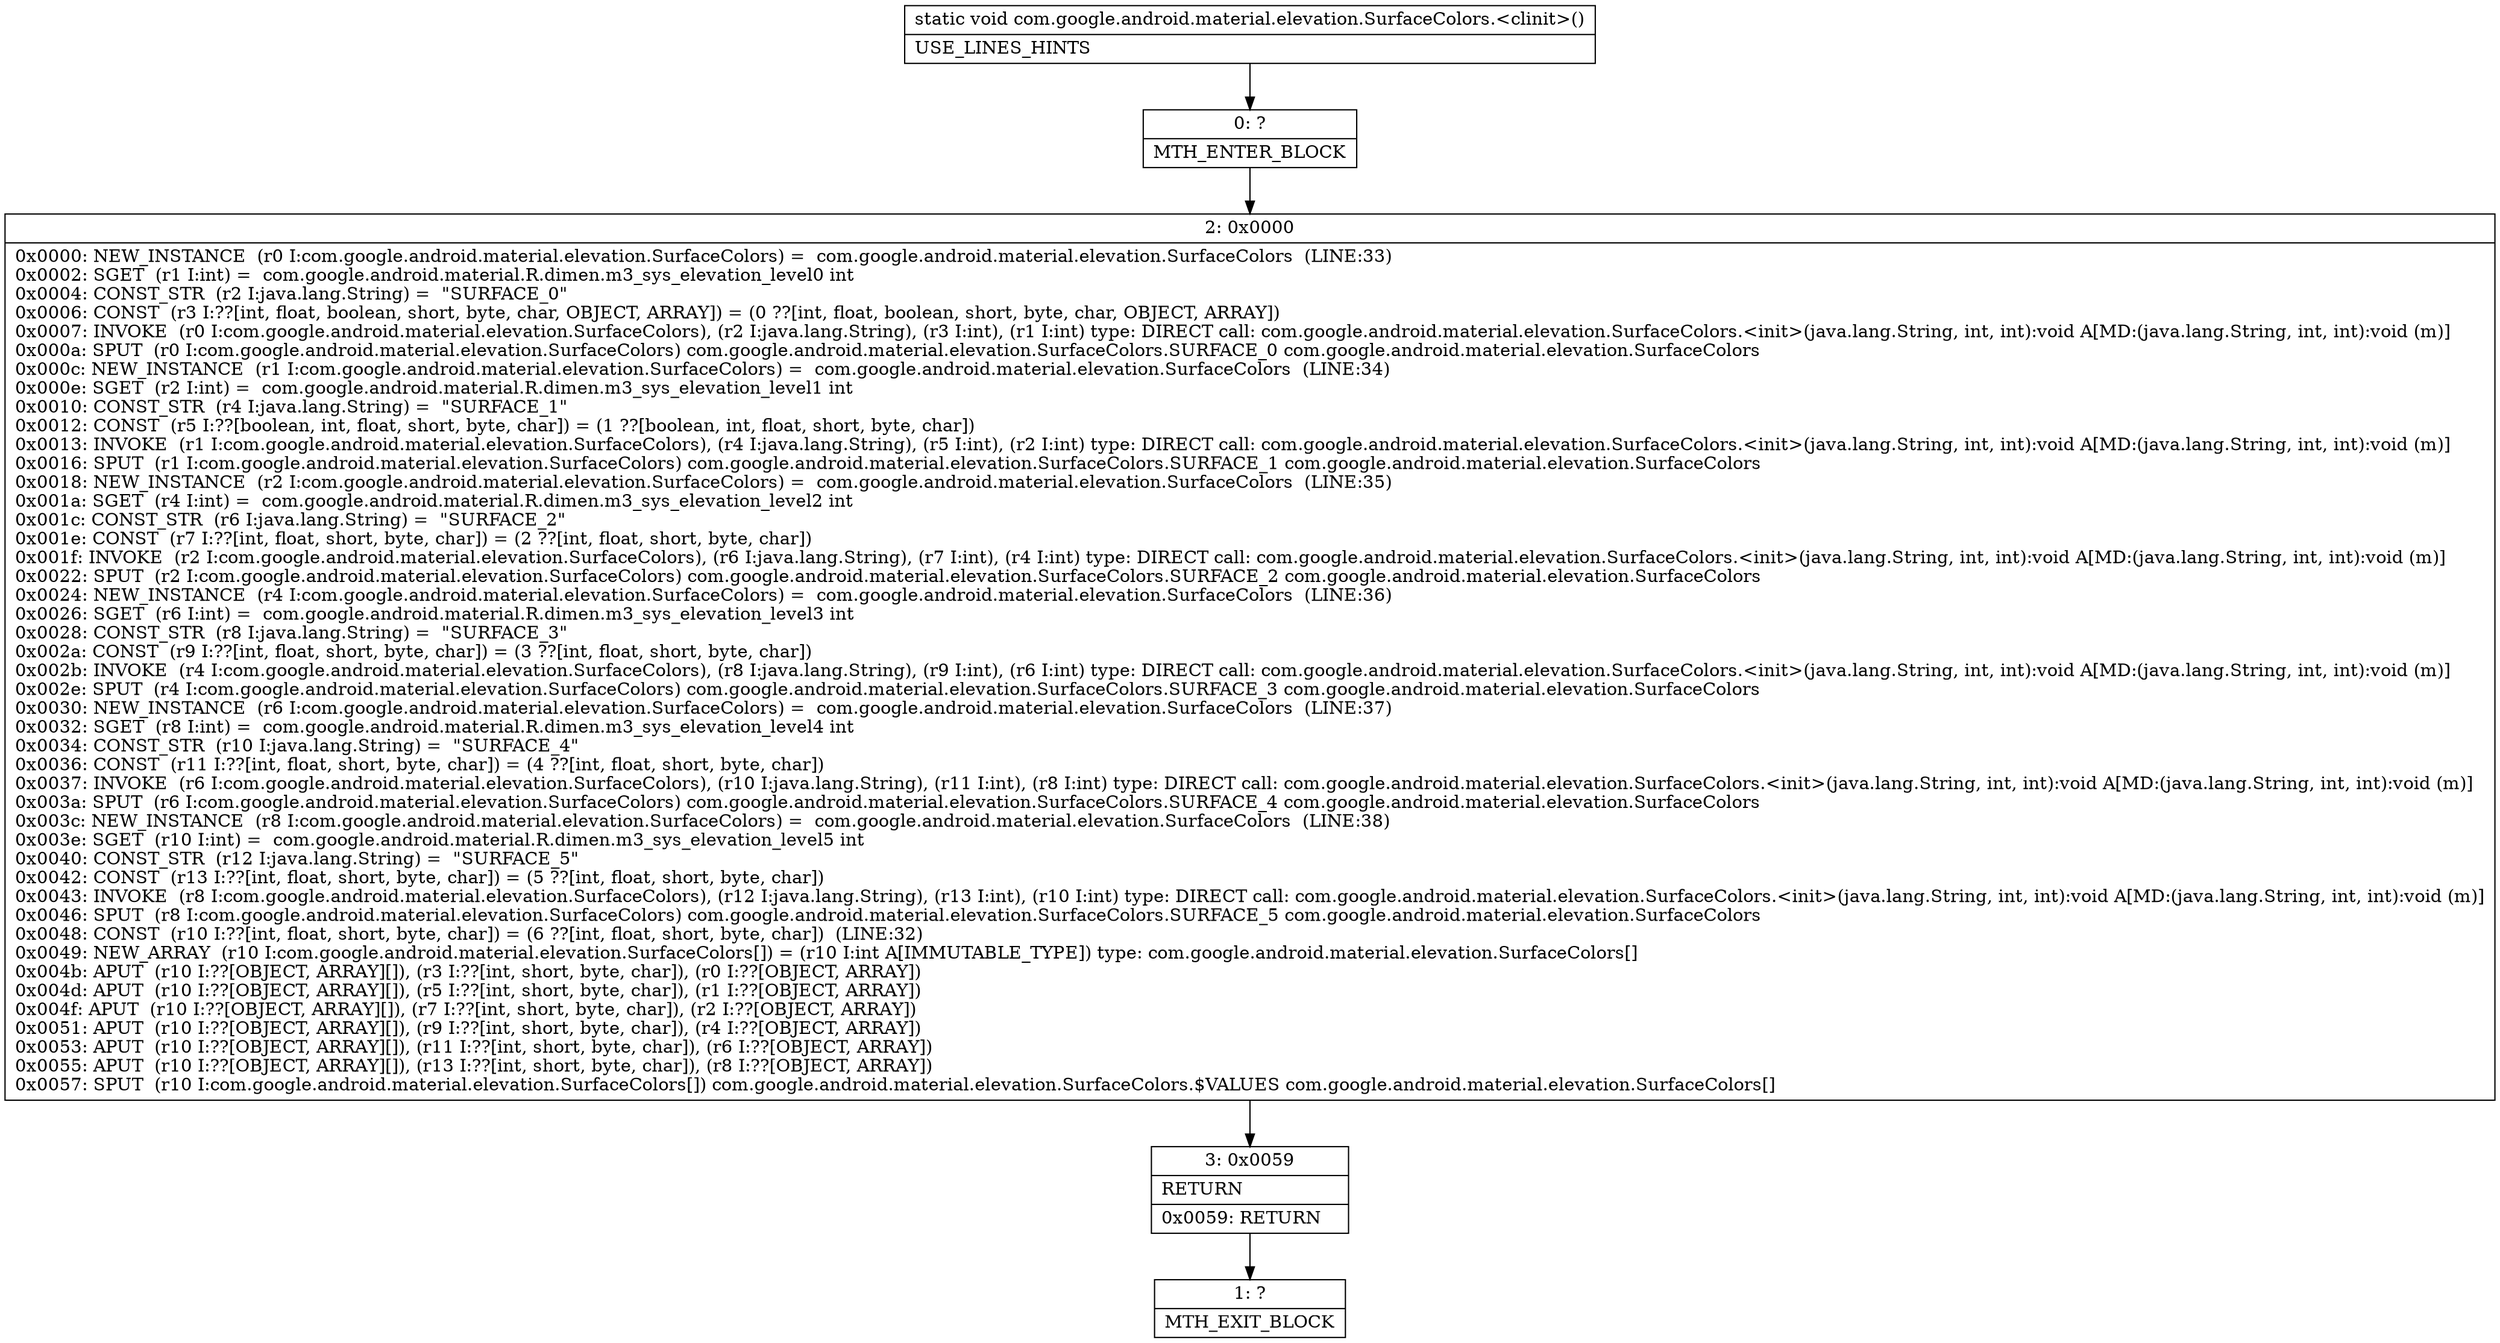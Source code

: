 digraph "CFG forcom.google.android.material.elevation.SurfaceColors.\<clinit\>()V" {
Node_0 [shape=record,label="{0\:\ ?|MTH_ENTER_BLOCK\l}"];
Node_2 [shape=record,label="{2\:\ 0x0000|0x0000: NEW_INSTANCE  (r0 I:com.google.android.material.elevation.SurfaceColors) =  com.google.android.material.elevation.SurfaceColors  (LINE:33)\l0x0002: SGET  (r1 I:int) =  com.google.android.material.R.dimen.m3_sys_elevation_level0 int \l0x0004: CONST_STR  (r2 I:java.lang.String) =  \"SURFACE_0\" \l0x0006: CONST  (r3 I:??[int, float, boolean, short, byte, char, OBJECT, ARRAY]) = (0 ??[int, float, boolean, short, byte, char, OBJECT, ARRAY]) \l0x0007: INVOKE  (r0 I:com.google.android.material.elevation.SurfaceColors), (r2 I:java.lang.String), (r3 I:int), (r1 I:int) type: DIRECT call: com.google.android.material.elevation.SurfaceColors.\<init\>(java.lang.String, int, int):void A[MD:(java.lang.String, int, int):void (m)]\l0x000a: SPUT  (r0 I:com.google.android.material.elevation.SurfaceColors) com.google.android.material.elevation.SurfaceColors.SURFACE_0 com.google.android.material.elevation.SurfaceColors \l0x000c: NEW_INSTANCE  (r1 I:com.google.android.material.elevation.SurfaceColors) =  com.google.android.material.elevation.SurfaceColors  (LINE:34)\l0x000e: SGET  (r2 I:int) =  com.google.android.material.R.dimen.m3_sys_elevation_level1 int \l0x0010: CONST_STR  (r4 I:java.lang.String) =  \"SURFACE_1\" \l0x0012: CONST  (r5 I:??[boolean, int, float, short, byte, char]) = (1 ??[boolean, int, float, short, byte, char]) \l0x0013: INVOKE  (r1 I:com.google.android.material.elevation.SurfaceColors), (r4 I:java.lang.String), (r5 I:int), (r2 I:int) type: DIRECT call: com.google.android.material.elevation.SurfaceColors.\<init\>(java.lang.String, int, int):void A[MD:(java.lang.String, int, int):void (m)]\l0x0016: SPUT  (r1 I:com.google.android.material.elevation.SurfaceColors) com.google.android.material.elevation.SurfaceColors.SURFACE_1 com.google.android.material.elevation.SurfaceColors \l0x0018: NEW_INSTANCE  (r2 I:com.google.android.material.elevation.SurfaceColors) =  com.google.android.material.elevation.SurfaceColors  (LINE:35)\l0x001a: SGET  (r4 I:int) =  com.google.android.material.R.dimen.m3_sys_elevation_level2 int \l0x001c: CONST_STR  (r6 I:java.lang.String) =  \"SURFACE_2\" \l0x001e: CONST  (r7 I:??[int, float, short, byte, char]) = (2 ??[int, float, short, byte, char]) \l0x001f: INVOKE  (r2 I:com.google.android.material.elevation.SurfaceColors), (r6 I:java.lang.String), (r7 I:int), (r4 I:int) type: DIRECT call: com.google.android.material.elevation.SurfaceColors.\<init\>(java.lang.String, int, int):void A[MD:(java.lang.String, int, int):void (m)]\l0x0022: SPUT  (r2 I:com.google.android.material.elevation.SurfaceColors) com.google.android.material.elevation.SurfaceColors.SURFACE_2 com.google.android.material.elevation.SurfaceColors \l0x0024: NEW_INSTANCE  (r4 I:com.google.android.material.elevation.SurfaceColors) =  com.google.android.material.elevation.SurfaceColors  (LINE:36)\l0x0026: SGET  (r6 I:int) =  com.google.android.material.R.dimen.m3_sys_elevation_level3 int \l0x0028: CONST_STR  (r8 I:java.lang.String) =  \"SURFACE_3\" \l0x002a: CONST  (r9 I:??[int, float, short, byte, char]) = (3 ??[int, float, short, byte, char]) \l0x002b: INVOKE  (r4 I:com.google.android.material.elevation.SurfaceColors), (r8 I:java.lang.String), (r9 I:int), (r6 I:int) type: DIRECT call: com.google.android.material.elevation.SurfaceColors.\<init\>(java.lang.String, int, int):void A[MD:(java.lang.String, int, int):void (m)]\l0x002e: SPUT  (r4 I:com.google.android.material.elevation.SurfaceColors) com.google.android.material.elevation.SurfaceColors.SURFACE_3 com.google.android.material.elevation.SurfaceColors \l0x0030: NEW_INSTANCE  (r6 I:com.google.android.material.elevation.SurfaceColors) =  com.google.android.material.elevation.SurfaceColors  (LINE:37)\l0x0032: SGET  (r8 I:int) =  com.google.android.material.R.dimen.m3_sys_elevation_level4 int \l0x0034: CONST_STR  (r10 I:java.lang.String) =  \"SURFACE_4\" \l0x0036: CONST  (r11 I:??[int, float, short, byte, char]) = (4 ??[int, float, short, byte, char]) \l0x0037: INVOKE  (r6 I:com.google.android.material.elevation.SurfaceColors), (r10 I:java.lang.String), (r11 I:int), (r8 I:int) type: DIRECT call: com.google.android.material.elevation.SurfaceColors.\<init\>(java.lang.String, int, int):void A[MD:(java.lang.String, int, int):void (m)]\l0x003a: SPUT  (r6 I:com.google.android.material.elevation.SurfaceColors) com.google.android.material.elevation.SurfaceColors.SURFACE_4 com.google.android.material.elevation.SurfaceColors \l0x003c: NEW_INSTANCE  (r8 I:com.google.android.material.elevation.SurfaceColors) =  com.google.android.material.elevation.SurfaceColors  (LINE:38)\l0x003e: SGET  (r10 I:int) =  com.google.android.material.R.dimen.m3_sys_elevation_level5 int \l0x0040: CONST_STR  (r12 I:java.lang.String) =  \"SURFACE_5\" \l0x0042: CONST  (r13 I:??[int, float, short, byte, char]) = (5 ??[int, float, short, byte, char]) \l0x0043: INVOKE  (r8 I:com.google.android.material.elevation.SurfaceColors), (r12 I:java.lang.String), (r13 I:int), (r10 I:int) type: DIRECT call: com.google.android.material.elevation.SurfaceColors.\<init\>(java.lang.String, int, int):void A[MD:(java.lang.String, int, int):void (m)]\l0x0046: SPUT  (r8 I:com.google.android.material.elevation.SurfaceColors) com.google.android.material.elevation.SurfaceColors.SURFACE_5 com.google.android.material.elevation.SurfaceColors \l0x0048: CONST  (r10 I:??[int, float, short, byte, char]) = (6 ??[int, float, short, byte, char])  (LINE:32)\l0x0049: NEW_ARRAY  (r10 I:com.google.android.material.elevation.SurfaceColors[]) = (r10 I:int A[IMMUTABLE_TYPE]) type: com.google.android.material.elevation.SurfaceColors[] \l0x004b: APUT  (r10 I:??[OBJECT, ARRAY][]), (r3 I:??[int, short, byte, char]), (r0 I:??[OBJECT, ARRAY]) \l0x004d: APUT  (r10 I:??[OBJECT, ARRAY][]), (r5 I:??[int, short, byte, char]), (r1 I:??[OBJECT, ARRAY]) \l0x004f: APUT  (r10 I:??[OBJECT, ARRAY][]), (r7 I:??[int, short, byte, char]), (r2 I:??[OBJECT, ARRAY]) \l0x0051: APUT  (r10 I:??[OBJECT, ARRAY][]), (r9 I:??[int, short, byte, char]), (r4 I:??[OBJECT, ARRAY]) \l0x0053: APUT  (r10 I:??[OBJECT, ARRAY][]), (r11 I:??[int, short, byte, char]), (r6 I:??[OBJECT, ARRAY]) \l0x0055: APUT  (r10 I:??[OBJECT, ARRAY][]), (r13 I:??[int, short, byte, char]), (r8 I:??[OBJECT, ARRAY]) \l0x0057: SPUT  (r10 I:com.google.android.material.elevation.SurfaceColors[]) com.google.android.material.elevation.SurfaceColors.$VALUES com.google.android.material.elevation.SurfaceColors[] \l}"];
Node_3 [shape=record,label="{3\:\ 0x0059|RETURN\l|0x0059: RETURN   \l}"];
Node_1 [shape=record,label="{1\:\ ?|MTH_EXIT_BLOCK\l}"];
MethodNode[shape=record,label="{static void com.google.android.material.elevation.SurfaceColors.\<clinit\>()  | USE_LINES_HINTS\l}"];
MethodNode -> Node_0;Node_0 -> Node_2;
Node_2 -> Node_3;
Node_3 -> Node_1;
}

